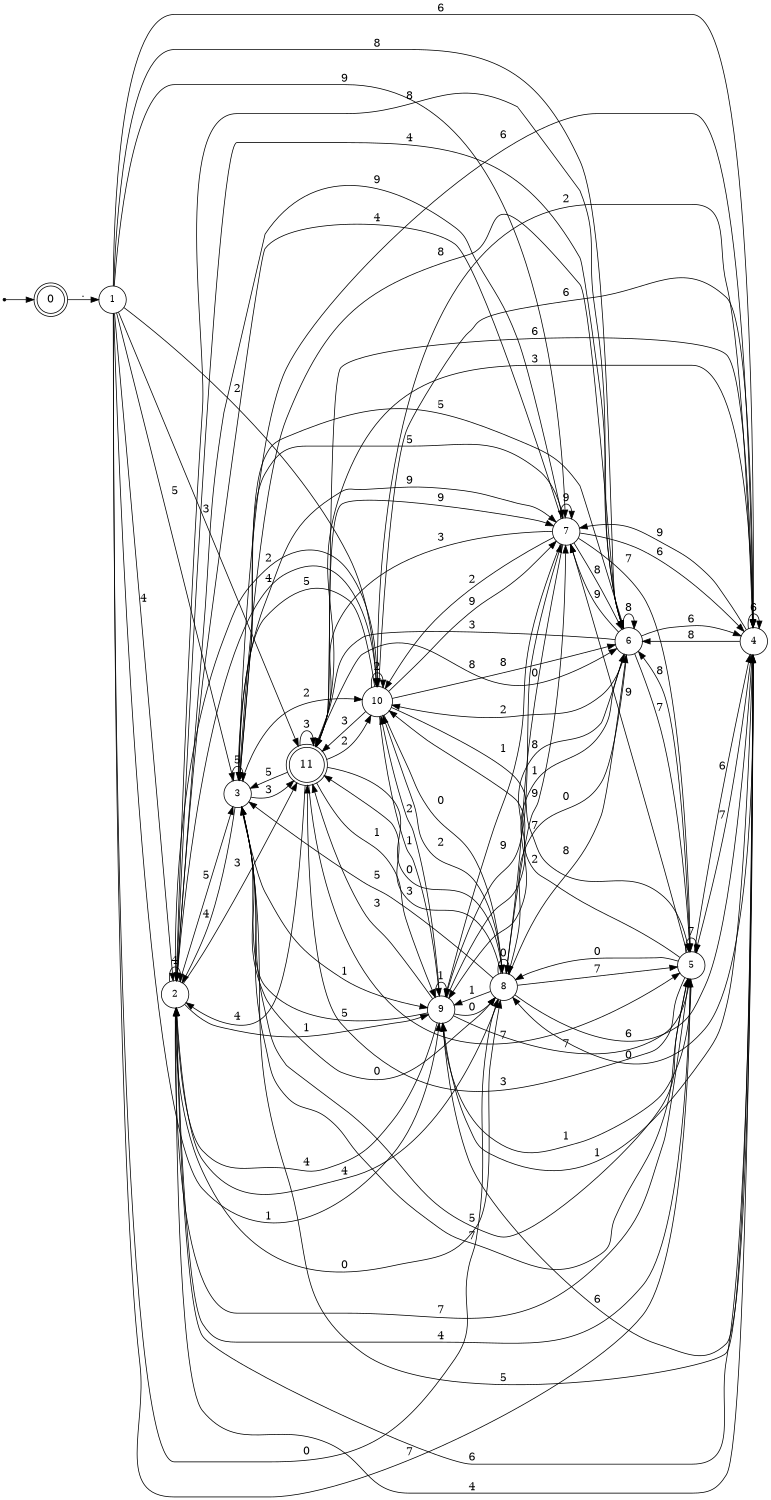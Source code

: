digraph finite_state_machine {
	rankdir=LR;
	size="10,10"

	node [ shape = doublecircle, label = "0", fontsize  = 14] n0;

	node [ shape = circle, label = "1", fontsize  = 12] n1;
	node [ shape = circle, label = "2", fontsize  = 12] n2;
	node [ shape = circle, label = "3", fontsize  = 12] n3;
	node [ shape = circle, label = "4", fontsize  = 12] n4;
	node [ shape = circle, label = "5", fontsize  = 12] n5;
	node [ shape = circle, label = "6", fontsize  = 12] n6;
	node [ shape = circle, label = "7", fontsize  = 12] n7;
	node [ shape = circle, label = "8", fontsize  = 12] n8;
	node [ shape = circle, label = "9", fontsize  = 12] n9;
	node [ shape = circle, label = "10", fontsize  = 12] n10;

	node [ shape = doublecircle, label = "11", fontsize  = 14] n11;

	node [shape = point ]; qi
	qi -> n0;

	n0 -> n1 [ label = "." ];
	n1 -> n2 [ label = "4" ];
	n2 -> n2 [ label = "4" ];
	n2 -> n3 [ label = "5" ];
	n3 -> n2 [ label = "4" ];
	n3 -> n3 [ label = "5" ];
	n3 -> n4 [ label = "6" ];
	n4 -> n2 [ label = "4" ];
	n4 -> n3 [ label = "5" ];
	n4 -> n4 [ label = "6" ];
	n4 -> n5 [ label = "7" ];
	n5 -> n2 [ label = "4" ];
	n5 -> n3 [ label = "5" ];
	n5 -> n4 [ label = "6" ];
	n5 -> n5 [ label = "7" ];
	n5 -> n6 [ label = "8" ];
	n6 -> n2 [ label = "4" ];
	n6 -> n3 [ label = "5" ];
	n6 -> n4 [ label = "6" ];
	n6 -> n5 [ label = "7" ];
	n6 -> n6 [ label = "8" ];
	n6 -> n7 [ label = "9" ];
	n7 -> n2 [ label = "4" ];
	n7 -> n3 [ label = "5" ];
	n7 -> n4 [ label = "6" ];
	n7 -> n5 [ label = "7" ];
	n7 -> n6 [ label = "8" ];
	n7 -> n7 [ label = "9" ];
	n7 -> n8 [ label = "0" ];
	n8 -> n2 [ label = "4" ];
	n8 -> n3 [ label = "5" ];
	n8 -> n4 [ label = "6" ];
	n8 -> n5 [ label = "7" ];
	n8 -> n6 [ label = "8" ];
	n8 -> n7 [ label = "9" ];
	n8 -> n8 [ label = "0" ];
	n8 -> n9 [ label = "1" ];
	n9 -> n2 [ label = "4" ];
	n9 -> n3 [ label = "5" ];
	n9 -> n4 [ label = "6" ];
	n9 -> n5 [ label = "7" ];
	n9 -> n6 [ label = "8" ];
	n9 -> n7 [ label = "9" ];
	n9 -> n8 [ label = "0" ];
	n9 -> n9 [ label = "1" ];
	n9 -> n10 [ label = "2" ];
	n10 -> n2 [ label = "4" ];
	n10 -> n3 [ label = "5" ];
	n10 -> n4 [ label = "6" ];
	n10 -> n5 [ label = "7" ];
	n10 -> n6 [ label = "8" ];
	n10 -> n7 [ label = "9" ];
	n10 -> n8 [ label = "0" ];
	n10 -> n9 [ label = "1" ];
	n10 -> n10 [ label = "2" ];
	n10 -> n11 [ label = "3" ];
	n11 -> n2 [ label = "4" ];
	n11 -> n3 [ label = "5" ];
	n11 -> n4 [ label = "6" ];
	n11 -> n5 [ label = "7" ];
	n11 -> n6 [ label = "8" ];
	n11 -> n7 [ label = "9" ];
	n11 -> n8 [ label = "0" ];
	n11 -> n9 [ label = "1" ];
	n11 -> n10 [ label = "2" ];
	n11 -> n11 [ label = "3" ];
	n9 -> n11 [ label = "3" ];
	n8 -> n10 [ label = "2" ];
	n8 -> n11 [ label = "3" ];
	n7 -> n9 [ label = "1" ];
	n7 -> n10 [ label = "2" ];
	n7 -> n11 [ label = "3" ];
	n6 -> n8 [ label = "0" ];
	n6 -> n9 [ label = "1" ];
	n6 -> n10 [ label = "2" ];
	n6 -> n11 [ label = "3" ];
	n5 -> n7 [ label = "9" ];
	n5 -> n8 [ label = "0" ];
	n5 -> n9 [ label = "1" ];
	n5 -> n10 [ label = "2" ];
	n5 -> n11 [ label = "3" ];
	n4 -> n6 [ label = "8" ];
	n4 -> n7 [ label = "9" ];
	n4 -> n8 [ label = "0" ];
	n4 -> n9 [ label = "1" ];
	n4 -> n10 [ label = "2" ];
	n4 -> n11 [ label = "3" ];
	n3 -> n5 [ label = "7" ];
	n3 -> n6 [ label = "8" ];
	n3 -> n7 [ label = "9" ];
	n3 -> n8 [ label = "0" ];
	n3 -> n9 [ label = "1" ];
	n3 -> n10 [ label = "2" ];
	n3 -> n11 [ label = "3" ];
	n2 -> n4 [ label = "6" ];
	n2 -> n5 [ label = "7" ];
	n2 -> n6 [ label = "8" ];
	n2 -> n7 [ label = "9" ];
	n2 -> n8 [ label = "0" ];
	n2 -> n9 [ label = "1" ];
	n2 -> n10 [ label = "2" ];
	n2 -> n11 [ label = "3" ];
	n1 -> n3 [ label = "5" ];
	n1 -> n4 [ label = "6" ];
	n1 -> n5 [ label = "7" ];
	n1 -> n6 [ label = "8" ];
	n1 -> n7 [ label = "9" ];
	n1 -> n8 [ label = "0" ];
	n1 -> n9 [ label = "1" ];
	n1 -> n10 [ label = "2" ];
	n1 -> n11 [ label = "3" ];
}